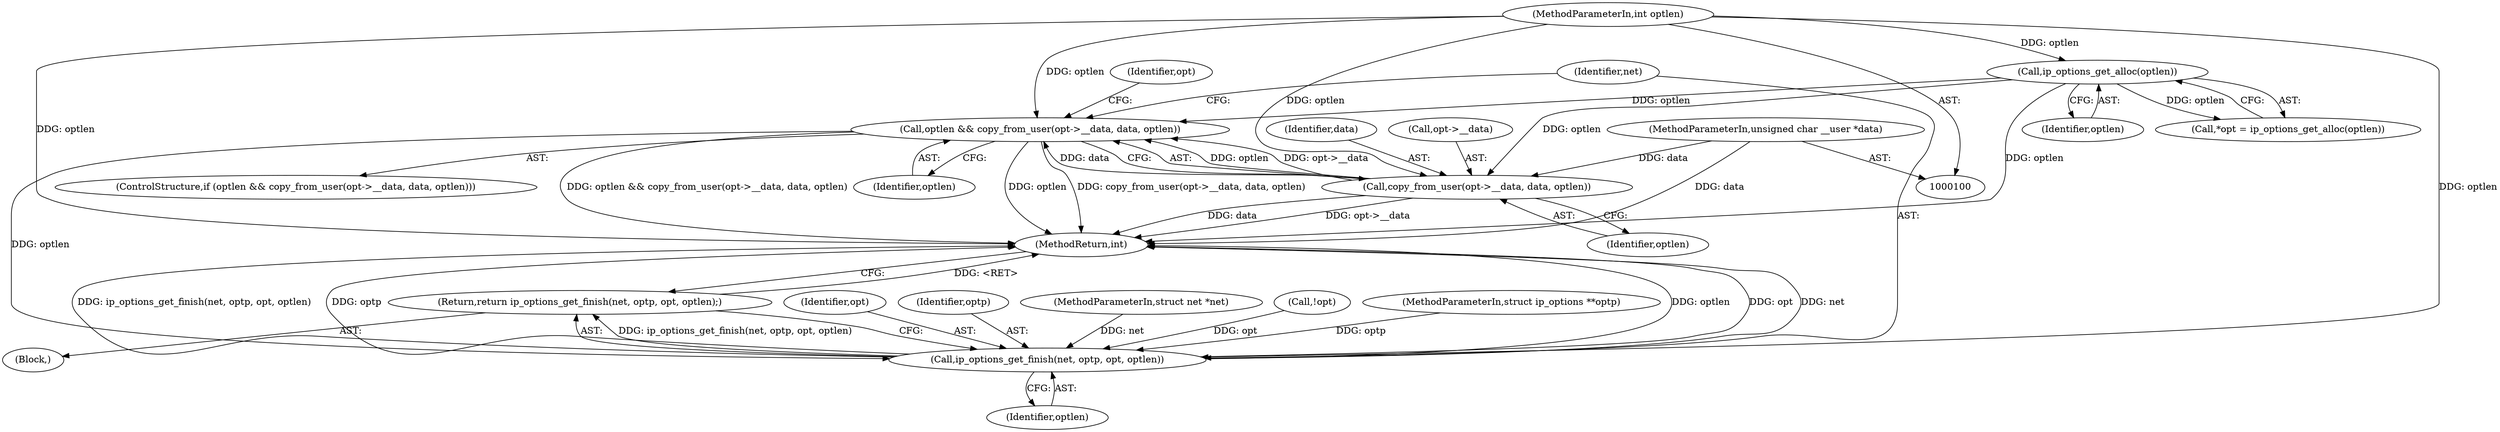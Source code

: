 digraph "1_linux_f6d8bd051c391c1c0458a30b2a7abcd939329259_20@API" {
"1000118" [label="(Call,optlen && copy_from_user(opt->__data, data, optlen))"];
"1000120" [label="(Call,copy_from_user(opt->__data, data, optlen))"];
"1000103" [label="(MethodParameterIn,unsigned char __user *data)"];
"1000109" [label="(Call,ip_options_get_alloc(optlen))"];
"1000104" [label="(MethodParameterIn,int optlen)"];
"1000133" [label="(Call,ip_options_get_finish(net, optp, opt, optlen))"];
"1000132" [label="(Return,return ip_options_get_finish(net, optp, opt, optlen);)"];
"1000128" [label="(Identifier,opt)"];
"1000137" [label="(Identifier,optlen)"];
"1000104" [label="(MethodParameterIn,int optlen)"];
"1000117" [label="(ControlStructure,if (optlen && copy_from_user(opt->__data, data, optlen)))"];
"1000109" [label="(Call,ip_options_get_alloc(optlen))"];
"1000110" [label="(Identifier,optlen)"];
"1000120" [label="(Call,copy_from_user(opt->__data, data, optlen))"];
"1000119" [label="(Identifier,optlen)"];
"1000118" [label="(Call,optlen && copy_from_user(opt->__data, data, optlen))"];
"1000136" [label="(Identifier,opt)"];
"1000138" [label="(MethodReturn,int)"];
"1000135" [label="(Identifier,optp)"];
"1000101" [label="(MethodParameterIn,struct net *net)"];
"1000124" [label="(Identifier,data)"];
"1000133" [label="(Call,ip_options_get_finish(net, optp, opt, optlen))"];
"1000107" [label="(Call,*opt = ip_options_get_alloc(optlen))"];
"1000125" [label="(Identifier,optlen)"];
"1000112" [label="(Call,!opt)"];
"1000103" [label="(MethodParameterIn,unsigned char __user *data)"];
"1000102" [label="(MethodParameterIn,struct ip_options **optp)"];
"1000134" [label="(Identifier,net)"];
"1000132" [label="(Return,return ip_options_get_finish(net, optp, opt, optlen);)"];
"1000105" [label="(Block,)"];
"1000121" [label="(Call,opt->__data)"];
"1000118" -> "1000117"  [label="AST: "];
"1000118" -> "1000119"  [label="CFG: "];
"1000118" -> "1000120"  [label="CFG: "];
"1000119" -> "1000118"  [label="AST: "];
"1000120" -> "1000118"  [label="AST: "];
"1000128" -> "1000118"  [label="CFG: "];
"1000134" -> "1000118"  [label="CFG: "];
"1000118" -> "1000138"  [label="DDG: optlen && copy_from_user(opt->__data, data, optlen)"];
"1000118" -> "1000138"  [label="DDG: optlen"];
"1000118" -> "1000138"  [label="DDG: copy_from_user(opt->__data, data, optlen)"];
"1000120" -> "1000118"  [label="DDG: optlen"];
"1000120" -> "1000118"  [label="DDG: opt->__data"];
"1000120" -> "1000118"  [label="DDG: data"];
"1000109" -> "1000118"  [label="DDG: optlen"];
"1000104" -> "1000118"  [label="DDG: optlen"];
"1000118" -> "1000133"  [label="DDG: optlen"];
"1000120" -> "1000125"  [label="CFG: "];
"1000121" -> "1000120"  [label="AST: "];
"1000124" -> "1000120"  [label="AST: "];
"1000125" -> "1000120"  [label="AST: "];
"1000120" -> "1000138"  [label="DDG: opt->__data"];
"1000120" -> "1000138"  [label="DDG: data"];
"1000103" -> "1000120"  [label="DDG: data"];
"1000109" -> "1000120"  [label="DDG: optlen"];
"1000104" -> "1000120"  [label="DDG: optlen"];
"1000103" -> "1000100"  [label="AST: "];
"1000103" -> "1000138"  [label="DDG: data"];
"1000109" -> "1000107"  [label="AST: "];
"1000109" -> "1000110"  [label="CFG: "];
"1000110" -> "1000109"  [label="AST: "];
"1000107" -> "1000109"  [label="CFG: "];
"1000109" -> "1000138"  [label="DDG: optlen"];
"1000109" -> "1000107"  [label="DDG: optlen"];
"1000104" -> "1000109"  [label="DDG: optlen"];
"1000104" -> "1000100"  [label="AST: "];
"1000104" -> "1000138"  [label="DDG: optlen"];
"1000104" -> "1000133"  [label="DDG: optlen"];
"1000133" -> "1000132"  [label="AST: "];
"1000133" -> "1000137"  [label="CFG: "];
"1000134" -> "1000133"  [label="AST: "];
"1000135" -> "1000133"  [label="AST: "];
"1000136" -> "1000133"  [label="AST: "];
"1000137" -> "1000133"  [label="AST: "];
"1000132" -> "1000133"  [label="CFG: "];
"1000133" -> "1000138"  [label="DDG: opt"];
"1000133" -> "1000138"  [label="DDG: net"];
"1000133" -> "1000138"  [label="DDG: ip_options_get_finish(net, optp, opt, optlen)"];
"1000133" -> "1000138"  [label="DDG: optp"];
"1000133" -> "1000138"  [label="DDG: optlen"];
"1000133" -> "1000132"  [label="DDG: ip_options_get_finish(net, optp, opt, optlen)"];
"1000101" -> "1000133"  [label="DDG: net"];
"1000102" -> "1000133"  [label="DDG: optp"];
"1000112" -> "1000133"  [label="DDG: opt"];
"1000132" -> "1000105"  [label="AST: "];
"1000138" -> "1000132"  [label="CFG: "];
"1000132" -> "1000138"  [label="DDG: <RET>"];
}
